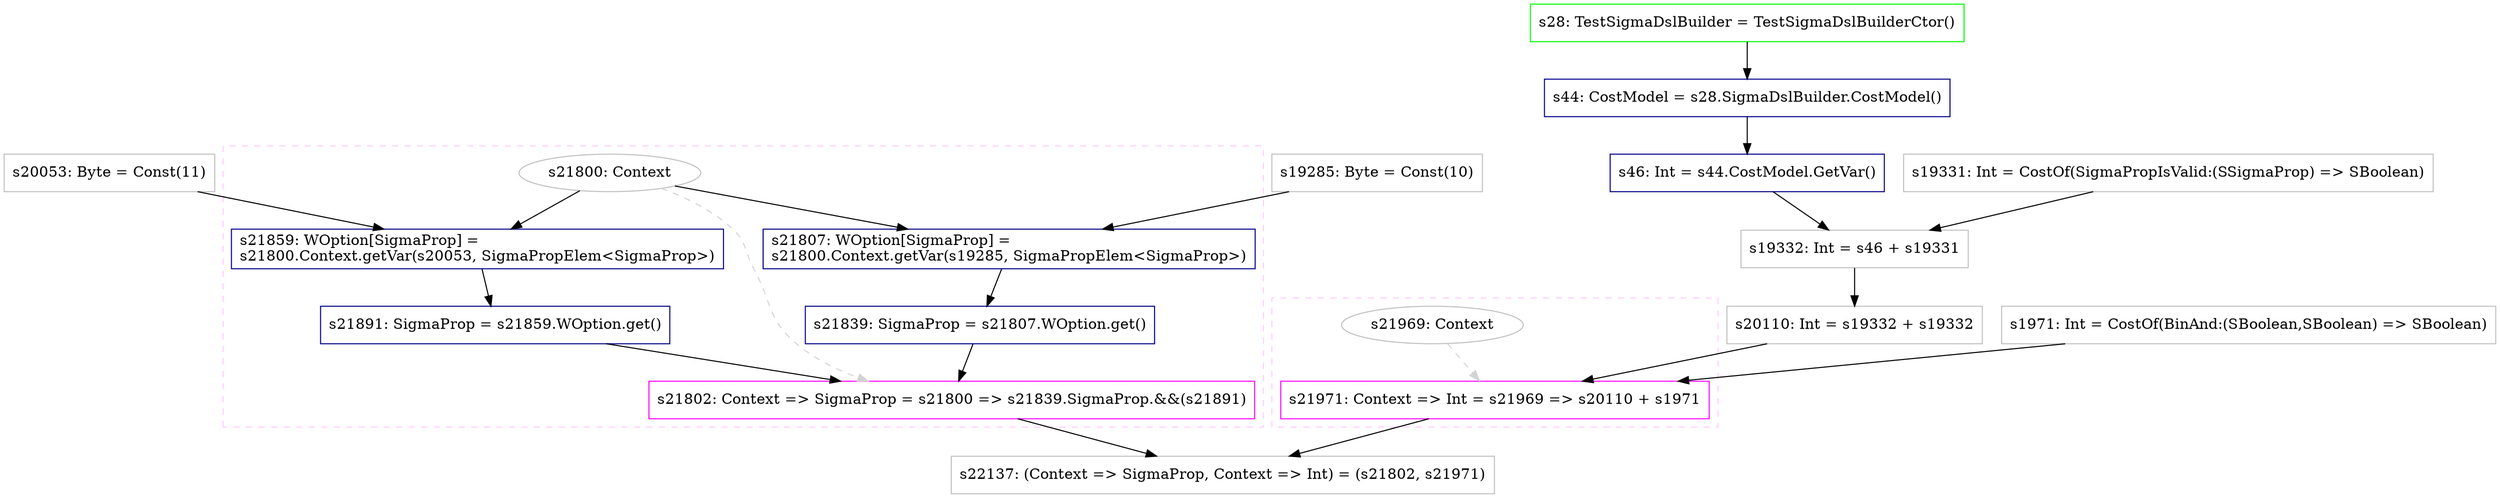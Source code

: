 digraph "Prop4" {
concentrate=true
node [style=filled, fillcolor=orangered]

"s20053" [
label="s20053: Byte = Const(11)"
shape=box, color=gray, tooltip="s20053:Byte", style=filled, fillcolor=white
]
"s19285" [
label="s19285: Byte = Const(10)"
shape=box, color=gray, tooltip="s19285:Byte", style=filled, fillcolor=white
]
subgraph cluster_s21802 {
style=dashed; color="#FFCCFF"
"s21800" [
label="s21800: Context"
shape=oval, color=gray, tooltip="s21800:Context", style=filled, fillcolor=white
]
"s21802" [
label="s21802: Context => SigmaProp = s21800 => s21839.SigmaProp.&&(s21891)"
shape=box, color=magenta, tooltip="s21802:Context => SigmaProp", style=filled, fillcolor=white
]
{rank=source; s21800}
"s21807" [
label="s21807: WOption[SigmaProp] =\ls21800.Context.getVar(s19285, SigmaPropElem<SigmaProp>)\l"
shape=box, color=darkblue, tooltip="s21807:WOption[SigmaProp]", style=filled, fillcolor=white
]
"s21839" [
label="s21839: SigmaProp = s21807.WOption.get()"
shape=box, color=darkblue, tooltip="s21839:SigmaProp", style=filled, fillcolor=white
]
"s21859" [
label="s21859: WOption[SigmaProp] =\ls21800.Context.getVar(s20053, SigmaPropElem<SigmaProp>)\l"
shape=box, color=darkblue, tooltip="s21859:WOption[SigmaProp]", style=filled, fillcolor=white
]
"s21891" [
label="s21891: SigmaProp = s21859.WOption.get()"
shape=box, color=darkblue, tooltip="s21891:SigmaProp", style=filled, fillcolor=white
]
{rank=sink; s21802}
}
"s28" [
label="s28: TestSigmaDslBuilder = TestSigmaDslBuilderCtor()"
shape=box, color=green, tooltip="s28:TestSigmaDslBuilder", style=filled, fillcolor=white
]
"s44" [
label="s44: CostModel = s28.SigmaDslBuilder.CostModel()"
shape=box, color=darkblue, tooltip="s44:CostModel", style=filled, fillcolor=white
]
"s46" [
label="s46: Int = s44.CostModel.GetVar()"
shape=box, color=darkblue, tooltip="s46:Int", style=filled, fillcolor=white
]
"s19331" [
label="s19331: Int = CostOf(SigmaPropIsValid:(SSigmaProp) => SBoolean)"
shape=box, color=gray, tooltip="s19331:Int", style=filled, fillcolor=white
]
"s19332" [
label="s19332: Int = s46 + s19331"
shape=box, color=gray, tooltip="s19332:Int", style=filled, fillcolor=white
]
"s20110" [
label="s20110: Int = s19332 + s19332"
shape=box, color=gray, tooltip="s20110:Int", style=filled, fillcolor=white
]
"s1971" [
label="s1971: Int = CostOf(BinAnd:(SBoolean,SBoolean) => SBoolean)"
shape=box, color=gray, tooltip="s1971:Int", style=filled, fillcolor=white
]
subgraph cluster_s21971 {
style=dashed; color="#FFCCFF"
"s21969" [
label="s21969: Context"
shape=oval, color=gray, tooltip="s21969:Context", style=filled, fillcolor=white
]
"s21971" [
label="s21971: Context => Int = s21969 => s20110 + s1971"
shape=box, color=magenta, tooltip="s21971:Context => Int", style=filled, fillcolor=white
]
{rank=source; s21969}
{rank=sink; s21971}
}
"s22137" [
label="s22137: (Context => SigmaProp, Context => Int) = (s21802, s21971)"
shape=box, color=gray, tooltip="s22137:(Context => SigmaProp, Context => Int)", style=filled, fillcolor=white
]
"s21807" -> "s21839" [style=solid]
"s44" -> "s46" [style=solid]
"s21800" -> "s21807" [style=solid]
"s19285" -> "s21807" [style=solid]
"s46" -> "s19332" [style=solid]
"s19331" -> "s19332" [style=solid]
"s21802" -> "s22137" [style=solid]
"s21971" -> "s22137" [style=solid]
"s28" -> "s44" [style=solid]
"s21800" -> "s21859" [style=solid]
"s20053" -> "s21859" [style=solid]
"s21800" -> "s21802" [style=dashed, color=lightgray, weight=0]
"s21839" -> "s21802" [style=solid]
"s21891" -> "s21802" [style=solid]
"s19332" -> "s20110" [style=solid]
"s19332" -> "s20110" [style=solid]
"s21969" -> "s21971" [style=dashed, color=lightgray, weight=0]
"s20110" -> "s21971" [style=solid]
"s1971" -> "s21971" [style=solid]
"s21859" -> "s21891" [style=solid]
}
